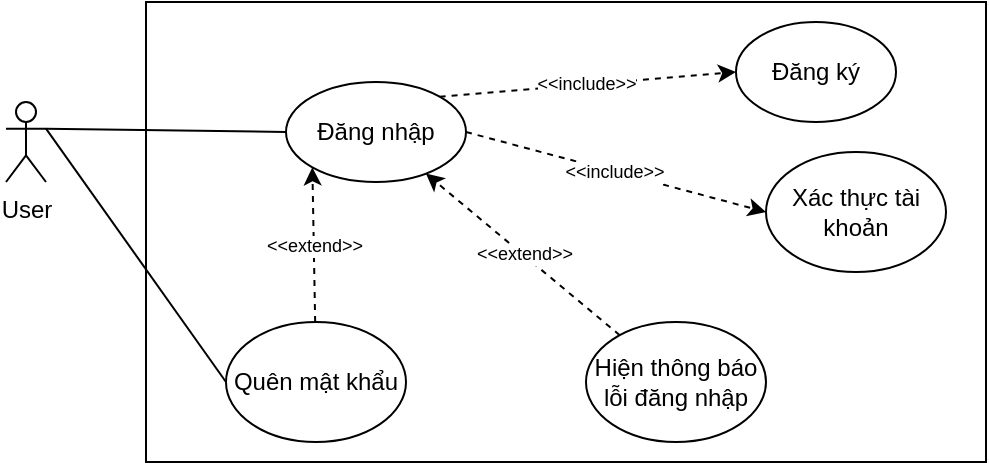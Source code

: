 <mxfile>
    <diagram id="EICgTxw8oN8__Tfe9xxH" name="Page-1">
        <mxGraphModel dx="920" dy="761" grid="1" gridSize="10" guides="1" tooltips="1" connect="1" arrows="1" fold="1" page="1" pageScale="1" pageWidth="413" pageHeight="583" math="0" shadow="0">
            <root>
                <mxCell id="0"/>
                <mxCell id="1" parent="0"/>
                <mxCell id="3" value="User&lt;br&gt;" style="shape=umlActor;verticalLabelPosition=bottom;verticalAlign=top;html=1;outlineConnect=0;" parent="1" vertex="1">
                    <mxGeometry x="120" y="240" width="20" height="40" as="geometry"/>
                </mxCell>
                <mxCell id="7" value="" style="rounded=0;whiteSpace=wrap;html=1;" parent="1" vertex="1">
                    <mxGeometry x="190" y="190" width="420" height="230" as="geometry"/>
                </mxCell>
                <mxCell id="8" value="Đăng nhập" style="ellipse;whiteSpace=wrap;html=1;" parent="1" vertex="1">
                    <mxGeometry x="260" y="230" width="90" height="50" as="geometry"/>
                </mxCell>
                <mxCell id="9" value="Đăng ký" style="ellipse;whiteSpace=wrap;html=1;" parent="1" vertex="1">
                    <mxGeometry x="485" y="200" width="80" height="50" as="geometry"/>
                </mxCell>
                <mxCell id="10" value="Xác thực tài khoản" style="ellipse;whiteSpace=wrap;html=1;" parent="1" vertex="1">
                    <mxGeometry x="500" y="265" width="90" height="60" as="geometry"/>
                </mxCell>
                <mxCell id="11" value="Hiện thông báo lỗi đăng nhập" style="ellipse;whiteSpace=wrap;html=1;" parent="1" vertex="1">
                    <mxGeometry x="410" y="350" width="90" height="60" as="geometry"/>
                </mxCell>
                <mxCell id="12" value="Quên mật khẩu" style="ellipse;whiteSpace=wrap;html=1;" parent="1" vertex="1">
                    <mxGeometry x="230" y="350" width="90" height="60" as="geometry"/>
                </mxCell>
                <mxCell id="13" value="" style="endArrow=classic;html=1;entryX=0;entryY=1;entryDx=0;entryDy=0;rounded=0;jumpStyle=gap;dashed=1;" parent="1" source="12" target="8" edge="1">
                    <mxGeometry relative="1" as="geometry">
                        <mxPoint x="340" y="260" as="sourcePoint"/>
                        <mxPoint x="440" y="260" as="targetPoint"/>
                    </mxGeometry>
                </mxCell>
                <mxCell id="14" value="&amp;lt;&amp;lt;extend&amp;gt;&amp;gt;" style="edgeLabel;resizable=0;html=1;align=center;verticalAlign=middle;fontSize=9;" parent="13" connectable="0" vertex="1">
                    <mxGeometry relative="1" as="geometry"/>
                </mxCell>
                <mxCell id="15" value="" style="endArrow=classic;html=1;rounded=0;jumpStyle=gap;dashed=1;" parent="1" source="11" target="8" edge="1">
                    <mxGeometry relative="1" as="geometry">
                        <mxPoint x="312.566" y="366.288" as="sourcePoint"/>
                        <mxPoint x="363.18" y="322.678" as="targetPoint"/>
                    </mxGeometry>
                </mxCell>
                <mxCell id="16" value="&amp;lt;&amp;lt;extend&amp;gt;&amp;gt;" style="edgeLabel;resizable=0;html=1;align=center;verticalAlign=middle;fontSize=9;" parent="15" connectable="0" vertex="1">
                    <mxGeometry relative="1" as="geometry"/>
                </mxCell>
                <mxCell id="17" value="" style="endArrow=classic;html=1;rounded=0;jumpStyle=gap;dashed=1;entryX=0;entryY=0.5;entryDx=0;entryDy=0;exitX=1;exitY=0;exitDx=0;exitDy=0;" parent="1" source="8" target="9" edge="1">
                    <mxGeometry relative="1" as="geometry">
                        <mxPoint x="322.566" y="376.288" as="sourcePoint"/>
                        <mxPoint x="373" y="333" as="targetPoint"/>
                    </mxGeometry>
                </mxCell>
                <mxCell id="18" value="&amp;lt;&amp;lt;include&amp;gt;&amp;gt;" style="edgeLabel;resizable=0;html=1;align=center;verticalAlign=middle;fontSize=9;" parent="17" connectable="0" vertex="1">
                    <mxGeometry relative="1" as="geometry">
                        <mxPoint x="-1" as="offset"/>
                    </mxGeometry>
                </mxCell>
                <mxCell id="19" value="" style="endArrow=classic;html=1;rounded=0;jumpStyle=gap;dashed=1;entryX=0;entryY=0.5;entryDx=0;entryDy=0;exitX=1;exitY=0.5;exitDx=0;exitDy=0;" parent="1" source="8" target="10" edge="1">
                    <mxGeometry relative="1" as="geometry">
                        <mxPoint x="426.82" y="287.322" as="sourcePoint"/>
                        <mxPoint x="495.0" y="235" as="targetPoint"/>
                    </mxGeometry>
                </mxCell>
                <mxCell id="20" value="&amp;lt;&amp;lt;include&amp;gt;&amp;gt;" style="edgeLabel;resizable=0;html=1;align=center;verticalAlign=middle;fontSize=9;" parent="19" connectable="0" vertex="1">
                    <mxGeometry relative="1" as="geometry">
                        <mxPoint x="-1" as="offset"/>
                    </mxGeometry>
                </mxCell>
                <mxCell id="23" value="" style="endArrow=none;html=1;rounded=0;fontSize=9;jumpStyle=gap;exitX=1;exitY=0.333;exitDx=0;exitDy=0;exitPerimeter=0;entryX=0;entryY=0.5;entryDx=0;entryDy=0;" parent="1" source="3" target="8" edge="1">
                    <mxGeometry width="50" height="50" relative="1" as="geometry">
                        <mxPoint x="370" y="290" as="sourcePoint"/>
                        <mxPoint x="420" y="240" as="targetPoint"/>
                    </mxGeometry>
                </mxCell>
                <mxCell id="24" value="" style="endArrow=none;html=1;rounded=0;fontSize=9;jumpStyle=gap;exitX=1;exitY=0.333;exitDx=0;exitDy=0;exitPerimeter=0;entryX=0;entryY=0.5;entryDx=0;entryDy=0;" parent="1" source="3" target="12" edge="1">
                    <mxGeometry width="50" height="50" relative="1" as="geometry">
                        <mxPoint x="150" y="303.333" as="sourcePoint"/>
                        <mxPoint x="270" y="265" as="targetPoint"/>
                    </mxGeometry>
                </mxCell>
            </root>
        </mxGraphModel>
    </diagram>
</mxfile>